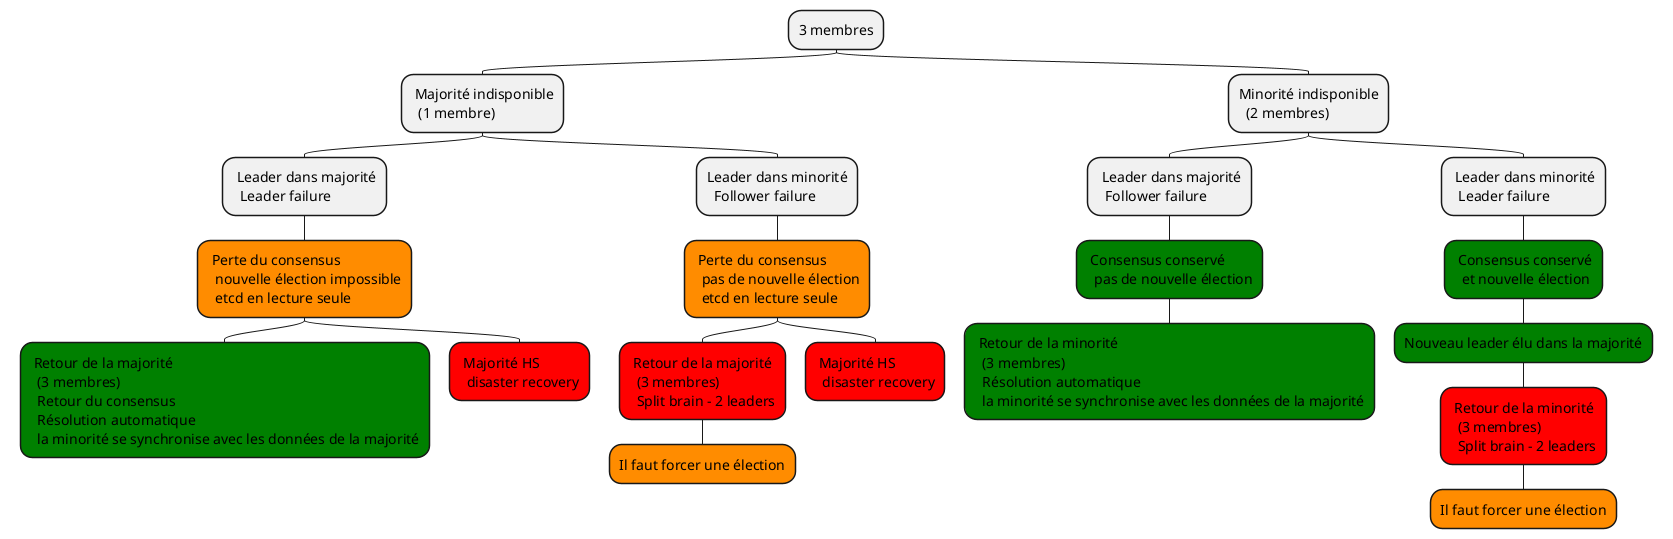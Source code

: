 @startmindmap
top to bottom direction

* 3 membres
**: Majorité indisponible
  (1 membre);
***: Leader dans majorité
  Leader failure;
****[#darkorange]: Perte du consensus
  nouvelle élection impossible
  etcd en lecture seule;
*****[#green]: Retour de la majorité
  (3 membres)
  Retour du consensus
  Résolution automatique
  la minorité se synchronise avec les données de la majorité;
*****[#red]: Majorité HS
  disaster recovery;

***:Leader dans minorité
  Follower failure;
****[#darkorange]: Perte du consensus
  pas de nouvelle élection
  etcd en lecture seule;
*****[#red]: Retour de la majorité
  (3 membres)
  Split brain - 2 leaders;
******[#darkorange] Il faut forcer une élection
*****[#red]: Majorité HS
  disaster recovery;

**:Minorité indisponible
  (2 membres);
***: Leader dans majorité
  Follower failure;
****[#green]: Consensus conservé
  pas de nouvelle élection;
*****[#green]: Retour de la minorité
  (3 membres)
  Résolution automatique
  la minorité se synchronise avec les données de la majorité;

***: Leader dans minorité
  Leader failure;
****[#green]: Consensus conservé
  et nouvelle élection;
*****[#green] Nouveau leader élu dans la majorité
******[#red]: Retour de la minorité
  (3 membres)
  Split brain - 2 leaders;
*******[#darkorange] Il faut forcer une élection

@endmindmap
